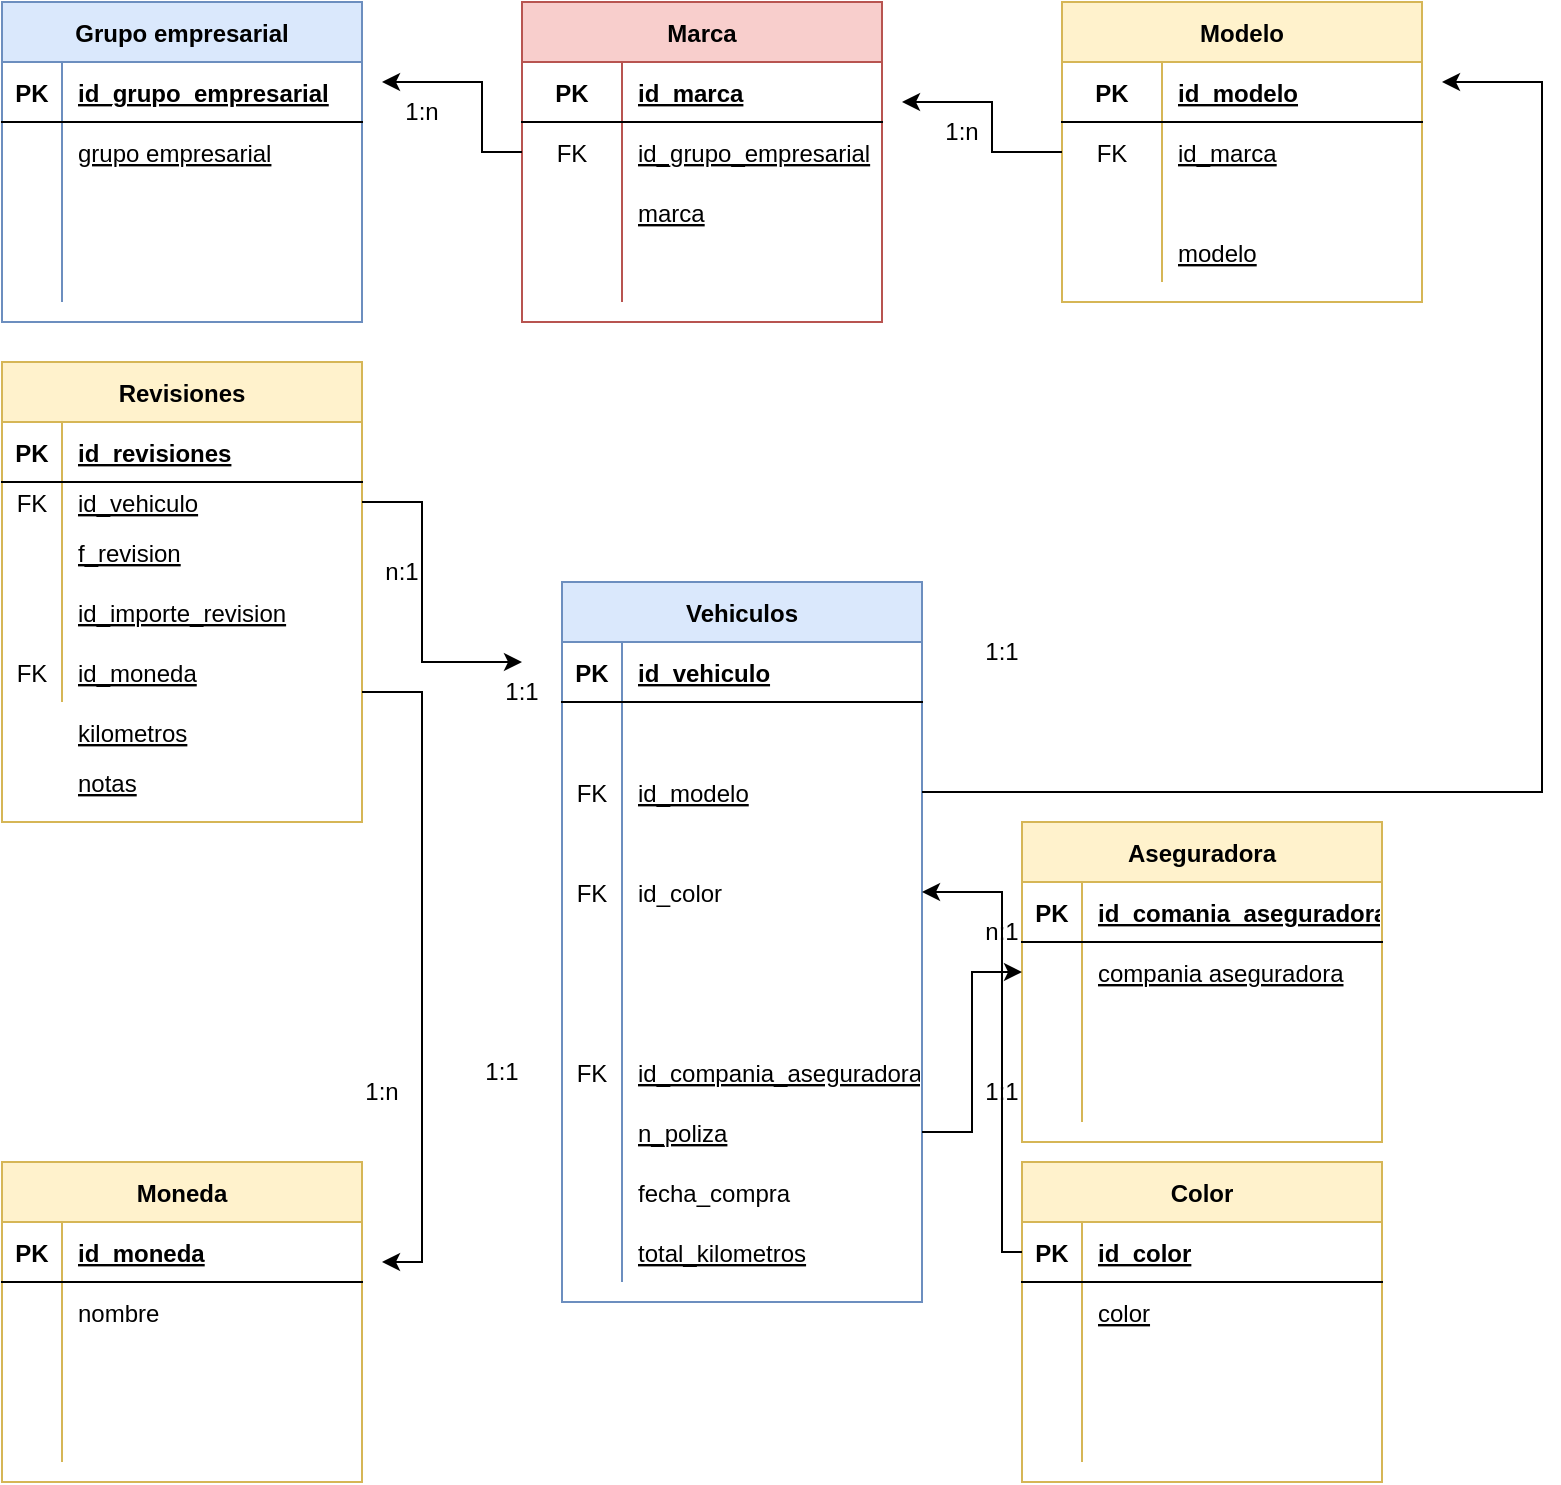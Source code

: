<mxfile version="20.3.0" type="device"><diagram id="R2lEEEUBdFMjLlhIrx00" name="Page-1"><mxGraphModel dx="1038" dy="641" grid="1" gridSize="10" guides="1" tooltips="1" connect="1" arrows="1" fold="1" page="1" pageScale="1" pageWidth="850" pageHeight="1100" math="0" shadow="0" extFonts="Permanent Marker^https://fonts.googleapis.com/css?family=Permanent+Marker"><root><mxCell id="0"/><mxCell id="1" parent="0"/><mxCell id="Fp24YsjVbEbdBjjGqrhD-1" value="Vehiculos" style="shape=table;startSize=30;container=1;collapsible=1;childLayout=tableLayout;fixedRows=1;rowLines=0;fontStyle=1;align=center;resizeLast=1;fillColor=#dae8fc;strokeColor=#6c8ebf;" parent="1" vertex="1"><mxGeometry x="330" y="360" width="180" height="360" as="geometry"/></mxCell><mxCell id="Fp24YsjVbEbdBjjGqrhD-2" value="" style="shape=tableRow;horizontal=0;startSize=0;swimlaneHead=0;swimlaneBody=0;fillColor=none;collapsible=0;dropTarget=0;points=[[0,0.5],[1,0.5]];portConstraint=eastwest;top=0;left=0;right=0;bottom=1;" parent="Fp24YsjVbEbdBjjGqrhD-1" vertex="1"><mxGeometry y="30" width="180" height="30" as="geometry"/></mxCell><mxCell id="Fp24YsjVbEbdBjjGqrhD-3" value="PK" style="shape=partialRectangle;connectable=0;fillColor=none;top=0;left=0;bottom=0;right=0;fontStyle=1;overflow=hidden;" parent="Fp24YsjVbEbdBjjGqrhD-2" vertex="1"><mxGeometry width="30" height="30" as="geometry"><mxRectangle width="30" height="30" as="alternateBounds"/></mxGeometry></mxCell><mxCell id="Fp24YsjVbEbdBjjGqrhD-4" value="id_vehiculo" style="shape=partialRectangle;connectable=0;fillColor=none;top=0;left=0;bottom=0;right=0;align=left;spacingLeft=6;fontStyle=5;overflow=hidden;" parent="Fp24YsjVbEbdBjjGqrhD-2" vertex="1"><mxGeometry x="30" width="150" height="30" as="geometry"><mxRectangle width="150" height="30" as="alternateBounds"/></mxGeometry></mxCell><mxCell id="Fp24YsjVbEbdBjjGqrhD-5" value="" style="shape=tableRow;horizontal=0;startSize=0;swimlaneHead=0;swimlaneBody=0;fillColor=none;collapsible=0;dropTarget=0;points=[[0,0.5],[1,0.5]];portConstraint=eastwest;top=0;left=0;right=0;bottom=0;" parent="Fp24YsjVbEbdBjjGqrhD-1" vertex="1"><mxGeometry y="60" width="180" height="30" as="geometry"/></mxCell><mxCell id="Fp24YsjVbEbdBjjGqrhD-6" value="" style="shape=partialRectangle;connectable=0;fillColor=none;top=0;left=0;bottom=0;right=0;editable=1;overflow=hidden;" parent="Fp24YsjVbEbdBjjGqrhD-5" vertex="1"><mxGeometry width="30" height="30" as="geometry"><mxRectangle width="30" height="30" as="alternateBounds"/></mxGeometry></mxCell><mxCell id="Fp24YsjVbEbdBjjGqrhD-7" value="" style="shape=partialRectangle;connectable=0;fillColor=none;top=0;left=0;bottom=0;right=0;align=left;spacingLeft=6;overflow=hidden;fontStyle=4" parent="Fp24YsjVbEbdBjjGqrhD-5" vertex="1"><mxGeometry x="30" width="150" height="30" as="geometry"><mxRectangle width="150" height="30" as="alternateBounds"/></mxGeometry></mxCell><mxCell id="Fp24YsjVbEbdBjjGqrhD-8" value="" style="shape=tableRow;horizontal=0;startSize=0;swimlaneHead=0;swimlaneBody=0;fillColor=none;collapsible=0;dropTarget=0;points=[[0,0.5],[1,0.5]];portConstraint=eastwest;top=0;left=0;right=0;bottom=0;" parent="Fp24YsjVbEbdBjjGqrhD-1" vertex="1"><mxGeometry y="90" width="180" height="30" as="geometry"/></mxCell><mxCell id="Fp24YsjVbEbdBjjGqrhD-9" value="FK" style="shape=partialRectangle;connectable=0;fillColor=none;top=0;left=0;bottom=0;right=0;editable=1;overflow=hidden;" parent="Fp24YsjVbEbdBjjGqrhD-8" vertex="1"><mxGeometry width="30" height="30" as="geometry"><mxRectangle width="30" height="30" as="alternateBounds"/></mxGeometry></mxCell><mxCell id="Fp24YsjVbEbdBjjGqrhD-10" value="id_modelo" style="shape=partialRectangle;connectable=0;fillColor=none;top=0;left=0;bottom=0;right=0;align=left;spacingLeft=6;overflow=hidden;fontStyle=4" parent="Fp24YsjVbEbdBjjGqrhD-8" vertex="1"><mxGeometry x="30" width="150" height="30" as="geometry"><mxRectangle width="150" height="30" as="alternateBounds"/></mxGeometry></mxCell><mxCell id="Fp24YsjVbEbdBjjGqrhD-11" value="" style="shape=tableRow;horizontal=0;startSize=0;swimlaneHead=0;swimlaneBody=0;fillColor=none;collapsible=0;dropTarget=0;points=[[0,0.5],[1,0.5]];portConstraint=eastwest;top=0;left=0;right=0;bottom=0;" parent="Fp24YsjVbEbdBjjGqrhD-1" vertex="1"><mxGeometry y="120" width="180" height="20" as="geometry"/></mxCell><mxCell id="Fp24YsjVbEbdBjjGqrhD-12" value="" style="shape=partialRectangle;connectable=0;fillColor=none;top=0;left=0;bottom=0;right=0;editable=1;overflow=hidden;" parent="Fp24YsjVbEbdBjjGqrhD-11" vertex="1"><mxGeometry width="30" height="20" as="geometry"><mxRectangle width="30" height="20" as="alternateBounds"/></mxGeometry></mxCell><mxCell id="Fp24YsjVbEbdBjjGqrhD-13" value="" style="shape=partialRectangle;connectable=0;fillColor=none;top=0;left=0;bottom=0;right=0;align=left;spacingLeft=6;overflow=hidden;fontStyle=4" parent="Fp24YsjVbEbdBjjGqrhD-11" vertex="1"><mxGeometry x="30" width="150" height="20" as="geometry"><mxRectangle width="150" height="20" as="alternateBounds"/></mxGeometry></mxCell><mxCell id="Fp24YsjVbEbdBjjGqrhD-65" value="" style="shape=tableRow;horizontal=0;startSize=0;swimlaneHead=0;swimlaneBody=0;fillColor=none;collapsible=0;dropTarget=0;points=[[0,0.5],[1,0.5]];portConstraint=eastwest;top=0;left=0;right=0;bottom=0;" parent="Fp24YsjVbEbdBjjGqrhD-1" vertex="1"><mxGeometry y="140" width="180" height="30" as="geometry"/></mxCell><mxCell id="Fp24YsjVbEbdBjjGqrhD-66" value="FK" style="shape=partialRectangle;connectable=0;fillColor=none;top=0;left=0;bottom=0;right=0;editable=1;overflow=hidden;" parent="Fp24YsjVbEbdBjjGqrhD-65" vertex="1"><mxGeometry width="30" height="30" as="geometry"><mxRectangle width="30" height="30" as="alternateBounds"/></mxGeometry></mxCell><mxCell id="Fp24YsjVbEbdBjjGqrhD-67" value="id_color" style="shape=partialRectangle;connectable=0;fillColor=none;top=0;left=0;bottom=0;right=0;align=left;spacingLeft=6;overflow=hidden;fontStyle=0" parent="Fp24YsjVbEbdBjjGqrhD-65" vertex="1"><mxGeometry x="30" width="150" height="30" as="geometry"><mxRectangle width="150" height="30" as="alternateBounds"/></mxGeometry></mxCell><mxCell id="Fp24YsjVbEbdBjjGqrhD-68" value="" style="shape=tableRow;horizontal=0;startSize=0;swimlaneHead=0;swimlaneBody=0;fillColor=none;collapsible=0;dropTarget=0;points=[[0,0.5],[1,0.5]];portConstraint=eastwest;top=0;left=0;right=0;bottom=0;" parent="Fp24YsjVbEbdBjjGqrhD-1" vertex="1"><mxGeometry y="170" width="180" height="30" as="geometry"/></mxCell><mxCell id="Fp24YsjVbEbdBjjGqrhD-69" value="" style="shape=partialRectangle;connectable=0;fillColor=none;top=0;left=0;bottom=0;right=0;editable=1;overflow=hidden;" parent="Fp24YsjVbEbdBjjGqrhD-68" vertex="1"><mxGeometry width="30" height="30" as="geometry"><mxRectangle width="30" height="30" as="alternateBounds"/></mxGeometry></mxCell><mxCell id="Fp24YsjVbEbdBjjGqrhD-70" value="" style="shape=partialRectangle;connectable=0;fillColor=none;top=0;left=0;bottom=0;right=0;align=left;spacingLeft=6;overflow=hidden;fontStyle=4" parent="Fp24YsjVbEbdBjjGqrhD-68" vertex="1"><mxGeometry x="30" width="150" height="30" as="geometry"><mxRectangle width="150" height="30" as="alternateBounds"/></mxGeometry></mxCell><mxCell id="Fp24YsjVbEbdBjjGqrhD-71" value="" style="shape=tableRow;horizontal=0;startSize=0;swimlaneHead=0;swimlaneBody=0;fillColor=none;collapsible=0;dropTarget=0;points=[[0,0.5],[1,0.5]];portConstraint=eastwest;top=0;left=0;right=0;bottom=0;" parent="Fp24YsjVbEbdBjjGqrhD-1" vertex="1"><mxGeometry y="200" width="180" height="30" as="geometry"/></mxCell><mxCell id="Fp24YsjVbEbdBjjGqrhD-72" value="" style="shape=partialRectangle;connectable=0;fillColor=none;top=0;left=0;bottom=0;right=0;editable=1;overflow=hidden;" parent="Fp24YsjVbEbdBjjGqrhD-71" vertex="1"><mxGeometry width="30" height="30" as="geometry"><mxRectangle width="30" height="30" as="alternateBounds"/></mxGeometry></mxCell><mxCell id="Fp24YsjVbEbdBjjGqrhD-73" value="" style="shape=partialRectangle;connectable=0;fillColor=none;top=0;left=0;bottom=0;right=0;align=left;spacingLeft=6;overflow=hidden;fontStyle=4" parent="Fp24YsjVbEbdBjjGqrhD-71" vertex="1"><mxGeometry x="30" width="150" height="30" as="geometry"><mxRectangle width="150" height="30" as="alternateBounds"/></mxGeometry></mxCell><mxCell id="Fp24YsjVbEbdBjjGqrhD-74" value="" style="shape=tableRow;horizontal=0;startSize=0;swimlaneHead=0;swimlaneBody=0;fillColor=none;collapsible=0;dropTarget=0;points=[[0,0.5],[1,0.5]];portConstraint=eastwest;top=0;left=0;right=0;bottom=0;" parent="Fp24YsjVbEbdBjjGqrhD-1" vertex="1"><mxGeometry y="230" width="180" height="30" as="geometry"/></mxCell><mxCell id="Fp24YsjVbEbdBjjGqrhD-75" value="FK" style="shape=partialRectangle;connectable=0;fillColor=none;top=0;left=0;bottom=0;right=0;editable=1;overflow=hidden;" parent="Fp24YsjVbEbdBjjGqrhD-74" vertex="1"><mxGeometry width="30" height="30" as="geometry"><mxRectangle width="30" height="30" as="alternateBounds"/></mxGeometry></mxCell><mxCell id="Fp24YsjVbEbdBjjGqrhD-76" value="id_compania_aseguradora" style="shape=partialRectangle;connectable=0;fillColor=none;top=0;left=0;bottom=0;right=0;align=left;spacingLeft=6;overflow=hidden;fontStyle=4" parent="Fp24YsjVbEbdBjjGqrhD-74" vertex="1"><mxGeometry x="30" width="150" height="30" as="geometry"><mxRectangle width="150" height="30" as="alternateBounds"/></mxGeometry></mxCell><mxCell id="Fp24YsjVbEbdBjjGqrhD-90" value="" style="shape=tableRow;horizontal=0;startSize=0;swimlaneHead=0;swimlaneBody=0;fillColor=none;collapsible=0;dropTarget=0;points=[[0,0.5],[1,0.5]];portConstraint=eastwest;top=0;left=0;right=0;bottom=0;" parent="Fp24YsjVbEbdBjjGqrhD-1" vertex="1"><mxGeometry y="260" width="180" height="30" as="geometry"/></mxCell><mxCell id="Fp24YsjVbEbdBjjGqrhD-91" value="" style="shape=partialRectangle;connectable=0;fillColor=none;top=0;left=0;bottom=0;right=0;editable=1;overflow=hidden;" parent="Fp24YsjVbEbdBjjGqrhD-90" vertex="1"><mxGeometry width="30" height="30" as="geometry"><mxRectangle width="30" height="30" as="alternateBounds"/></mxGeometry></mxCell><mxCell id="Fp24YsjVbEbdBjjGqrhD-92" value="n_poliza" style="shape=partialRectangle;connectable=0;fillColor=none;top=0;left=0;bottom=0;right=0;align=left;spacingLeft=6;overflow=hidden;fontStyle=4" parent="Fp24YsjVbEbdBjjGqrhD-90" vertex="1"><mxGeometry x="30" width="150" height="30" as="geometry"><mxRectangle width="150" height="30" as="alternateBounds"/></mxGeometry></mxCell><mxCell id="Fp24YsjVbEbdBjjGqrhD-93" value="" style="shape=tableRow;horizontal=0;startSize=0;swimlaneHead=0;swimlaneBody=0;fillColor=none;collapsible=0;dropTarget=0;points=[[0,0.5],[1,0.5]];portConstraint=eastwest;top=0;left=0;right=0;bottom=0;" parent="Fp24YsjVbEbdBjjGqrhD-1" vertex="1"><mxGeometry y="290" width="180" height="30" as="geometry"/></mxCell><mxCell id="Fp24YsjVbEbdBjjGqrhD-94" value="" style="shape=partialRectangle;connectable=0;fillColor=none;top=0;left=0;bottom=0;right=0;editable=1;overflow=hidden;" parent="Fp24YsjVbEbdBjjGqrhD-93" vertex="1"><mxGeometry width="30" height="30" as="geometry"><mxRectangle width="30" height="30" as="alternateBounds"/></mxGeometry></mxCell><mxCell id="Fp24YsjVbEbdBjjGqrhD-95" value="fecha_compra" style="shape=partialRectangle;connectable=0;fillColor=none;top=0;left=0;bottom=0;right=0;align=left;spacingLeft=6;overflow=hidden;" parent="Fp24YsjVbEbdBjjGqrhD-93" vertex="1"><mxGeometry x="30" width="150" height="30" as="geometry"><mxRectangle width="150" height="30" as="alternateBounds"/></mxGeometry></mxCell><mxCell id="Fp24YsjVbEbdBjjGqrhD-130" value="" style="shape=tableRow;horizontal=0;startSize=0;swimlaneHead=0;swimlaneBody=0;fillColor=none;collapsible=0;dropTarget=0;points=[[0,0.5],[1,0.5]];portConstraint=eastwest;top=0;left=0;right=0;bottom=0;" parent="Fp24YsjVbEbdBjjGqrhD-1" vertex="1"><mxGeometry y="320" width="180" height="30" as="geometry"/></mxCell><mxCell id="Fp24YsjVbEbdBjjGqrhD-131" value="" style="shape=partialRectangle;connectable=0;fillColor=none;top=0;left=0;bottom=0;right=0;editable=1;overflow=hidden;" parent="Fp24YsjVbEbdBjjGqrhD-130" vertex="1"><mxGeometry width="30" height="30" as="geometry"><mxRectangle width="30" height="30" as="alternateBounds"/></mxGeometry></mxCell><mxCell id="Fp24YsjVbEbdBjjGqrhD-132" value="total_kilometros" style="shape=partialRectangle;connectable=0;fillColor=none;top=0;left=0;bottom=0;right=0;align=left;spacingLeft=6;overflow=hidden;fontStyle=4" parent="Fp24YsjVbEbdBjjGqrhD-130" vertex="1"><mxGeometry x="30" width="150" height="30" as="geometry"><mxRectangle width="150" height="30" as="alternateBounds"/></mxGeometry></mxCell><mxCell id="Fp24YsjVbEbdBjjGqrhD-26" value="Marca" style="shape=table;startSize=30;container=1;collapsible=1;childLayout=tableLayout;fixedRows=1;rowLines=0;fontStyle=1;align=center;resizeLast=1;fillColor=#f8cecc;strokeColor=#b85450;" parent="1" vertex="1"><mxGeometry x="310" y="70" width="180" height="160" as="geometry"/></mxCell><mxCell id="Fp24YsjVbEbdBjjGqrhD-27" value="" style="shape=tableRow;horizontal=0;startSize=0;swimlaneHead=0;swimlaneBody=0;fillColor=none;collapsible=0;dropTarget=0;points=[[0,0.5],[1,0.5]];portConstraint=eastwest;top=0;left=0;right=0;bottom=1;" parent="Fp24YsjVbEbdBjjGqrhD-26" vertex="1"><mxGeometry y="30" width="180" height="30" as="geometry"/></mxCell><mxCell id="Fp24YsjVbEbdBjjGqrhD-28" value="PK" style="shape=partialRectangle;connectable=0;fillColor=none;top=0;left=0;bottom=0;right=0;fontStyle=1;overflow=hidden;" parent="Fp24YsjVbEbdBjjGqrhD-27" vertex="1"><mxGeometry width="50" height="30" as="geometry"><mxRectangle width="50" height="30" as="alternateBounds"/></mxGeometry></mxCell><mxCell id="Fp24YsjVbEbdBjjGqrhD-29" value="id_marca" style="shape=partialRectangle;connectable=0;fillColor=none;top=0;left=0;bottom=0;right=0;align=left;spacingLeft=6;fontStyle=5;overflow=hidden;" parent="Fp24YsjVbEbdBjjGqrhD-27" vertex="1"><mxGeometry x="50" width="130" height="30" as="geometry"><mxRectangle width="130" height="30" as="alternateBounds"/></mxGeometry></mxCell><mxCell id="Fp24YsjVbEbdBjjGqrhD-30" value="" style="shape=tableRow;horizontal=0;startSize=0;swimlaneHead=0;swimlaneBody=0;fillColor=none;collapsible=0;dropTarget=0;points=[[0,0.5],[1,0.5]];portConstraint=eastwest;top=0;left=0;right=0;bottom=0;" parent="Fp24YsjVbEbdBjjGqrhD-26" vertex="1"><mxGeometry y="60" width="180" height="30" as="geometry"/></mxCell><mxCell id="Fp24YsjVbEbdBjjGqrhD-31" value="FK" style="shape=partialRectangle;connectable=0;fillColor=none;top=0;left=0;bottom=0;right=0;editable=1;overflow=hidden;" parent="Fp24YsjVbEbdBjjGqrhD-30" vertex="1"><mxGeometry width="50" height="30" as="geometry"><mxRectangle width="50" height="30" as="alternateBounds"/></mxGeometry></mxCell><mxCell id="Fp24YsjVbEbdBjjGqrhD-32" value="id_grupo_empresarial" style="shape=partialRectangle;connectable=0;fillColor=none;top=0;left=0;bottom=0;right=0;align=left;spacingLeft=6;overflow=hidden;fontStyle=4" parent="Fp24YsjVbEbdBjjGqrhD-30" vertex="1"><mxGeometry x="50" width="130" height="30" as="geometry"><mxRectangle width="130" height="30" as="alternateBounds"/></mxGeometry></mxCell><mxCell id="Fp24YsjVbEbdBjjGqrhD-33" value="" style="shape=tableRow;horizontal=0;startSize=0;swimlaneHead=0;swimlaneBody=0;fillColor=none;collapsible=0;dropTarget=0;points=[[0,0.5],[1,0.5]];portConstraint=eastwest;top=0;left=0;right=0;bottom=0;" parent="Fp24YsjVbEbdBjjGqrhD-26" vertex="1"><mxGeometry y="90" width="180" height="30" as="geometry"/></mxCell><mxCell id="Fp24YsjVbEbdBjjGqrhD-34" value="" style="shape=partialRectangle;connectable=0;fillColor=none;top=0;left=0;bottom=0;right=0;editable=1;overflow=hidden;" parent="Fp24YsjVbEbdBjjGqrhD-33" vertex="1"><mxGeometry width="50" height="30" as="geometry"><mxRectangle width="50" height="30" as="alternateBounds"/></mxGeometry></mxCell><mxCell id="Fp24YsjVbEbdBjjGqrhD-35" value="marca" style="shape=partialRectangle;connectable=0;fillColor=none;top=0;left=0;bottom=0;right=0;align=left;spacingLeft=6;overflow=hidden;fontStyle=4" parent="Fp24YsjVbEbdBjjGqrhD-33" vertex="1"><mxGeometry x="50" width="130" height="30" as="geometry"><mxRectangle width="130" height="30" as="alternateBounds"/></mxGeometry></mxCell><mxCell id="Fp24YsjVbEbdBjjGqrhD-36" value="" style="shape=tableRow;horizontal=0;startSize=0;swimlaneHead=0;swimlaneBody=0;fillColor=none;collapsible=0;dropTarget=0;points=[[0,0.5],[1,0.5]];portConstraint=eastwest;top=0;left=0;right=0;bottom=0;" parent="Fp24YsjVbEbdBjjGqrhD-26" vertex="1"><mxGeometry y="120" width="180" height="30" as="geometry"/></mxCell><mxCell id="Fp24YsjVbEbdBjjGqrhD-37" value="" style="shape=partialRectangle;connectable=0;fillColor=none;top=0;left=0;bottom=0;right=0;editable=1;overflow=hidden;" parent="Fp24YsjVbEbdBjjGqrhD-36" vertex="1"><mxGeometry width="50" height="30" as="geometry"><mxRectangle width="50" height="30" as="alternateBounds"/></mxGeometry></mxCell><mxCell id="Fp24YsjVbEbdBjjGqrhD-38" value="" style="shape=partialRectangle;connectable=0;fillColor=none;top=0;left=0;bottom=0;right=0;align=left;spacingLeft=6;overflow=hidden;" parent="Fp24YsjVbEbdBjjGqrhD-36" vertex="1"><mxGeometry x="50" width="130" height="30" as="geometry"><mxRectangle width="130" height="30" as="alternateBounds"/></mxGeometry></mxCell><mxCell id="Fp24YsjVbEbdBjjGqrhD-39" value="Modelo" style="shape=table;startSize=30;container=1;collapsible=1;childLayout=tableLayout;fixedRows=1;rowLines=0;fontStyle=1;align=center;resizeLast=1;fillColor=#fff2cc;strokeColor=#d6b656;" parent="1" vertex="1"><mxGeometry x="580" y="70" width="180" height="150" as="geometry"/></mxCell><mxCell id="Fp24YsjVbEbdBjjGqrhD-40" value="" style="shape=tableRow;horizontal=0;startSize=0;swimlaneHead=0;swimlaneBody=0;fillColor=none;collapsible=0;dropTarget=0;points=[[0,0.5],[1,0.5]];portConstraint=eastwest;top=0;left=0;right=0;bottom=1;" parent="Fp24YsjVbEbdBjjGqrhD-39" vertex="1"><mxGeometry y="30" width="180" height="30" as="geometry"/></mxCell><mxCell id="Fp24YsjVbEbdBjjGqrhD-41" value="PK" style="shape=partialRectangle;connectable=0;fillColor=none;top=0;left=0;bottom=0;right=0;fontStyle=1;overflow=hidden;" parent="Fp24YsjVbEbdBjjGqrhD-40" vertex="1"><mxGeometry width="50" height="30" as="geometry"><mxRectangle width="50" height="30" as="alternateBounds"/></mxGeometry></mxCell><mxCell id="Fp24YsjVbEbdBjjGqrhD-42" value="id_modelo" style="shape=partialRectangle;connectable=0;fillColor=none;top=0;left=0;bottom=0;right=0;align=left;spacingLeft=6;fontStyle=5;overflow=hidden;" parent="Fp24YsjVbEbdBjjGqrhD-40" vertex="1"><mxGeometry x="50" width="130" height="30" as="geometry"><mxRectangle width="130" height="30" as="alternateBounds"/></mxGeometry></mxCell><mxCell id="Fp24YsjVbEbdBjjGqrhD-43" value="" style="shape=tableRow;horizontal=0;startSize=0;swimlaneHead=0;swimlaneBody=0;fillColor=none;collapsible=0;dropTarget=0;points=[[0,0.5],[1,0.5]];portConstraint=eastwest;top=0;left=0;right=0;bottom=0;" parent="Fp24YsjVbEbdBjjGqrhD-39" vertex="1"><mxGeometry y="60" width="180" height="30" as="geometry"/></mxCell><mxCell id="Fp24YsjVbEbdBjjGqrhD-44" value="FK" style="shape=partialRectangle;connectable=0;fillColor=none;top=0;left=0;bottom=0;right=0;editable=1;overflow=hidden;" parent="Fp24YsjVbEbdBjjGqrhD-43" vertex="1"><mxGeometry width="50" height="30" as="geometry"><mxRectangle width="50" height="30" as="alternateBounds"/></mxGeometry></mxCell><mxCell id="Fp24YsjVbEbdBjjGqrhD-45" value="id_marca" style="shape=partialRectangle;connectable=0;fillColor=none;top=0;left=0;bottom=0;right=0;align=left;spacingLeft=6;overflow=hidden;fontStyle=4" parent="Fp24YsjVbEbdBjjGqrhD-43" vertex="1"><mxGeometry x="50" width="130" height="30" as="geometry"><mxRectangle width="130" height="30" as="alternateBounds"/></mxGeometry></mxCell><mxCell id="Fp24YsjVbEbdBjjGqrhD-46" value="" style="shape=tableRow;horizontal=0;startSize=0;swimlaneHead=0;swimlaneBody=0;fillColor=none;collapsible=0;dropTarget=0;points=[[0,0.5],[1,0.5]];portConstraint=eastwest;top=0;left=0;right=0;bottom=0;" parent="Fp24YsjVbEbdBjjGqrhD-39" vertex="1"><mxGeometry y="90" width="180" height="20" as="geometry"/></mxCell><mxCell id="Fp24YsjVbEbdBjjGqrhD-47" value="" style="shape=partialRectangle;connectable=0;fillColor=none;top=0;left=0;bottom=0;right=0;editable=1;overflow=hidden;" parent="Fp24YsjVbEbdBjjGqrhD-46" vertex="1"><mxGeometry width="50" height="20" as="geometry"><mxRectangle width="50" height="20" as="alternateBounds"/></mxGeometry></mxCell><mxCell id="Fp24YsjVbEbdBjjGqrhD-48" value="" style="shape=partialRectangle;connectable=0;fillColor=none;top=0;left=0;bottom=0;right=0;align=left;spacingLeft=6;overflow=hidden;fontStyle=4" parent="Fp24YsjVbEbdBjjGqrhD-46" vertex="1"><mxGeometry x="50" width="130" height="20" as="geometry"><mxRectangle width="130" height="20" as="alternateBounds"/></mxGeometry></mxCell><mxCell id="Fp24YsjVbEbdBjjGqrhD-49" value="" style="shape=tableRow;horizontal=0;startSize=0;swimlaneHead=0;swimlaneBody=0;fillColor=none;collapsible=0;dropTarget=0;points=[[0,0.5],[1,0.5]];portConstraint=eastwest;top=0;left=0;right=0;bottom=0;" parent="Fp24YsjVbEbdBjjGqrhD-39" vertex="1"><mxGeometry y="110" width="180" height="30" as="geometry"/></mxCell><mxCell id="Fp24YsjVbEbdBjjGqrhD-50" value="" style="shape=partialRectangle;connectable=0;fillColor=none;top=0;left=0;bottom=0;right=0;editable=1;overflow=hidden;" parent="Fp24YsjVbEbdBjjGqrhD-49" vertex="1"><mxGeometry width="50" height="30" as="geometry"><mxRectangle width="50" height="30" as="alternateBounds"/></mxGeometry></mxCell><mxCell id="Fp24YsjVbEbdBjjGqrhD-51" value="modelo" style="shape=partialRectangle;connectable=0;fillColor=none;top=0;left=0;bottom=0;right=0;align=left;spacingLeft=6;overflow=hidden;fontStyle=4" parent="Fp24YsjVbEbdBjjGqrhD-49" vertex="1"><mxGeometry x="50" width="130" height="30" as="geometry"><mxRectangle width="130" height="30" as="alternateBounds"/></mxGeometry></mxCell><mxCell id="Fp24YsjVbEbdBjjGqrhD-52" value="Grupo empresarial" style="shape=table;startSize=30;container=1;collapsible=1;childLayout=tableLayout;fixedRows=1;rowLines=0;fontStyle=1;align=center;resizeLast=1;fillColor=#dae8fc;strokeColor=#6c8ebf;" parent="1" vertex="1"><mxGeometry x="50" y="70" width="180" height="160" as="geometry"/></mxCell><mxCell id="Fp24YsjVbEbdBjjGqrhD-53" value="" style="shape=tableRow;horizontal=0;startSize=0;swimlaneHead=0;swimlaneBody=0;fillColor=none;collapsible=0;dropTarget=0;points=[[0,0.5],[1,0.5]];portConstraint=eastwest;top=0;left=0;right=0;bottom=1;" parent="Fp24YsjVbEbdBjjGqrhD-52" vertex="1"><mxGeometry y="30" width="180" height="30" as="geometry"/></mxCell><mxCell id="Fp24YsjVbEbdBjjGqrhD-54" value="PK" style="shape=partialRectangle;connectable=0;fillColor=none;top=0;left=0;bottom=0;right=0;fontStyle=1;overflow=hidden;" parent="Fp24YsjVbEbdBjjGqrhD-53" vertex="1"><mxGeometry width="30" height="30" as="geometry"><mxRectangle width="30" height="30" as="alternateBounds"/></mxGeometry></mxCell><mxCell id="Fp24YsjVbEbdBjjGqrhD-55" value="id_grupo_empresarial" style="shape=partialRectangle;connectable=0;fillColor=none;top=0;left=0;bottom=0;right=0;align=left;spacingLeft=6;fontStyle=5;overflow=hidden;" parent="Fp24YsjVbEbdBjjGqrhD-53" vertex="1"><mxGeometry x="30" width="150" height="30" as="geometry"><mxRectangle width="150" height="30" as="alternateBounds"/></mxGeometry></mxCell><mxCell id="Fp24YsjVbEbdBjjGqrhD-56" value="" style="shape=tableRow;horizontal=0;startSize=0;swimlaneHead=0;swimlaneBody=0;fillColor=none;collapsible=0;dropTarget=0;points=[[0,0.5],[1,0.5]];portConstraint=eastwest;top=0;left=0;right=0;bottom=0;" parent="Fp24YsjVbEbdBjjGqrhD-52" vertex="1"><mxGeometry y="60" width="180" height="30" as="geometry"/></mxCell><mxCell id="Fp24YsjVbEbdBjjGqrhD-57" value="" style="shape=partialRectangle;connectable=0;fillColor=none;top=0;left=0;bottom=0;right=0;editable=1;overflow=hidden;" parent="Fp24YsjVbEbdBjjGqrhD-56" vertex="1"><mxGeometry width="30" height="30" as="geometry"><mxRectangle width="30" height="30" as="alternateBounds"/></mxGeometry></mxCell><mxCell id="Fp24YsjVbEbdBjjGqrhD-58" value="grupo empresarial" style="shape=partialRectangle;connectable=0;fillColor=none;top=0;left=0;bottom=0;right=0;align=left;spacingLeft=6;overflow=hidden;fontStyle=4" parent="Fp24YsjVbEbdBjjGqrhD-56" vertex="1"><mxGeometry x="30" width="150" height="30" as="geometry"><mxRectangle width="150" height="30" as="alternateBounds"/></mxGeometry></mxCell><mxCell id="Fp24YsjVbEbdBjjGqrhD-59" value="" style="shape=tableRow;horizontal=0;startSize=0;swimlaneHead=0;swimlaneBody=0;fillColor=none;collapsible=0;dropTarget=0;points=[[0,0.5],[1,0.5]];portConstraint=eastwest;top=0;left=0;right=0;bottom=0;" parent="Fp24YsjVbEbdBjjGqrhD-52" vertex="1"><mxGeometry y="90" width="180" height="30" as="geometry"/></mxCell><mxCell id="Fp24YsjVbEbdBjjGqrhD-60" value="" style="shape=partialRectangle;connectable=0;fillColor=none;top=0;left=0;bottom=0;right=0;editable=1;overflow=hidden;" parent="Fp24YsjVbEbdBjjGqrhD-59" vertex="1"><mxGeometry width="30" height="30" as="geometry"><mxRectangle width="30" height="30" as="alternateBounds"/></mxGeometry></mxCell><mxCell id="Fp24YsjVbEbdBjjGqrhD-61" value="" style="shape=partialRectangle;connectable=0;fillColor=none;top=0;left=0;bottom=0;right=0;align=left;spacingLeft=6;overflow=hidden;" parent="Fp24YsjVbEbdBjjGqrhD-59" vertex="1"><mxGeometry x="30" width="150" height="30" as="geometry"><mxRectangle width="150" height="30" as="alternateBounds"/></mxGeometry></mxCell><mxCell id="Fp24YsjVbEbdBjjGqrhD-62" value="" style="shape=tableRow;horizontal=0;startSize=0;swimlaneHead=0;swimlaneBody=0;fillColor=none;collapsible=0;dropTarget=0;points=[[0,0.5],[1,0.5]];portConstraint=eastwest;top=0;left=0;right=0;bottom=0;" parent="Fp24YsjVbEbdBjjGqrhD-52" vertex="1"><mxGeometry y="120" width="180" height="30" as="geometry"/></mxCell><mxCell id="Fp24YsjVbEbdBjjGqrhD-63" value="" style="shape=partialRectangle;connectable=0;fillColor=none;top=0;left=0;bottom=0;right=0;editable=1;overflow=hidden;" parent="Fp24YsjVbEbdBjjGqrhD-62" vertex="1"><mxGeometry width="30" height="30" as="geometry"><mxRectangle width="30" height="30" as="alternateBounds"/></mxGeometry></mxCell><mxCell id="Fp24YsjVbEbdBjjGqrhD-64" value="" style="shape=partialRectangle;connectable=0;fillColor=none;top=0;left=0;bottom=0;right=0;align=left;spacingLeft=6;overflow=hidden;" parent="Fp24YsjVbEbdBjjGqrhD-62" vertex="1"><mxGeometry x="30" width="150" height="30" as="geometry"><mxRectangle width="150" height="30" as="alternateBounds"/></mxGeometry></mxCell><mxCell id="Fp24YsjVbEbdBjjGqrhD-77" value="Aseguradora" style="shape=table;startSize=30;container=1;collapsible=1;childLayout=tableLayout;fixedRows=1;rowLines=0;fontStyle=1;align=center;resizeLast=1;fillColor=#fff2cc;strokeColor=#d6b656;" parent="1" vertex="1"><mxGeometry x="560" y="480" width="180" height="160" as="geometry"/></mxCell><mxCell id="Fp24YsjVbEbdBjjGqrhD-78" value="" style="shape=tableRow;horizontal=0;startSize=0;swimlaneHead=0;swimlaneBody=0;fillColor=none;collapsible=0;dropTarget=0;points=[[0,0.5],[1,0.5]];portConstraint=eastwest;top=0;left=0;right=0;bottom=1;" parent="Fp24YsjVbEbdBjjGqrhD-77" vertex="1"><mxGeometry y="30" width="180" height="30" as="geometry"/></mxCell><mxCell id="Fp24YsjVbEbdBjjGqrhD-79" value="PK" style="shape=partialRectangle;connectable=0;fillColor=none;top=0;left=0;bottom=0;right=0;fontStyle=1;overflow=hidden;" parent="Fp24YsjVbEbdBjjGqrhD-78" vertex="1"><mxGeometry width="30" height="30" as="geometry"><mxRectangle width="30" height="30" as="alternateBounds"/></mxGeometry></mxCell><mxCell id="Fp24YsjVbEbdBjjGqrhD-80" value="id_comania_aseguradora" style="shape=partialRectangle;connectable=0;fillColor=none;top=0;left=0;bottom=0;right=0;align=left;spacingLeft=6;fontStyle=5;overflow=hidden;" parent="Fp24YsjVbEbdBjjGqrhD-78" vertex="1"><mxGeometry x="30" width="150" height="30" as="geometry"><mxRectangle width="150" height="30" as="alternateBounds"/></mxGeometry></mxCell><mxCell id="Fp24YsjVbEbdBjjGqrhD-81" value="" style="shape=tableRow;horizontal=0;startSize=0;swimlaneHead=0;swimlaneBody=0;fillColor=none;collapsible=0;dropTarget=0;points=[[0,0.5],[1,0.5]];portConstraint=eastwest;top=0;left=0;right=0;bottom=0;" parent="Fp24YsjVbEbdBjjGqrhD-77" vertex="1"><mxGeometry y="60" width="180" height="30" as="geometry"/></mxCell><mxCell id="Fp24YsjVbEbdBjjGqrhD-82" value="" style="shape=partialRectangle;connectable=0;fillColor=none;top=0;left=0;bottom=0;right=0;editable=1;overflow=hidden;" parent="Fp24YsjVbEbdBjjGqrhD-81" vertex="1"><mxGeometry width="30" height="30" as="geometry"><mxRectangle width="30" height="30" as="alternateBounds"/></mxGeometry></mxCell><mxCell id="Fp24YsjVbEbdBjjGqrhD-83" value="compania aseguradora" style="shape=partialRectangle;connectable=0;fillColor=none;top=0;left=0;bottom=0;right=0;align=left;spacingLeft=6;overflow=hidden;fontStyle=4" parent="Fp24YsjVbEbdBjjGqrhD-81" vertex="1"><mxGeometry x="30" width="150" height="30" as="geometry"><mxRectangle width="150" height="30" as="alternateBounds"/></mxGeometry></mxCell><mxCell id="Fp24YsjVbEbdBjjGqrhD-84" value="" style="shape=tableRow;horizontal=0;startSize=0;swimlaneHead=0;swimlaneBody=0;fillColor=none;collapsible=0;dropTarget=0;points=[[0,0.5],[1,0.5]];portConstraint=eastwest;top=0;left=0;right=0;bottom=0;" parent="Fp24YsjVbEbdBjjGqrhD-77" vertex="1"><mxGeometry y="90" width="180" height="30" as="geometry"/></mxCell><mxCell id="Fp24YsjVbEbdBjjGqrhD-85" value="" style="shape=partialRectangle;connectable=0;fillColor=none;top=0;left=0;bottom=0;right=0;editable=1;overflow=hidden;" parent="Fp24YsjVbEbdBjjGqrhD-84" vertex="1"><mxGeometry width="30" height="30" as="geometry"><mxRectangle width="30" height="30" as="alternateBounds"/></mxGeometry></mxCell><mxCell id="Fp24YsjVbEbdBjjGqrhD-86" value="" style="shape=partialRectangle;connectable=0;fillColor=none;top=0;left=0;bottom=0;right=0;align=left;spacingLeft=6;overflow=hidden;" parent="Fp24YsjVbEbdBjjGqrhD-84" vertex="1"><mxGeometry x="30" width="150" height="30" as="geometry"><mxRectangle width="150" height="30" as="alternateBounds"/></mxGeometry></mxCell><mxCell id="Fp24YsjVbEbdBjjGqrhD-87" value="" style="shape=tableRow;horizontal=0;startSize=0;swimlaneHead=0;swimlaneBody=0;fillColor=none;collapsible=0;dropTarget=0;points=[[0,0.5],[1,0.5]];portConstraint=eastwest;top=0;left=0;right=0;bottom=0;" parent="Fp24YsjVbEbdBjjGqrhD-77" vertex="1"><mxGeometry y="120" width="180" height="30" as="geometry"/></mxCell><mxCell id="Fp24YsjVbEbdBjjGqrhD-88" value="" style="shape=partialRectangle;connectable=0;fillColor=none;top=0;left=0;bottom=0;right=0;editable=1;overflow=hidden;" parent="Fp24YsjVbEbdBjjGqrhD-87" vertex="1"><mxGeometry width="30" height="30" as="geometry"><mxRectangle width="30" height="30" as="alternateBounds"/></mxGeometry></mxCell><mxCell id="Fp24YsjVbEbdBjjGqrhD-89" value="" style="shape=partialRectangle;connectable=0;fillColor=none;top=0;left=0;bottom=0;right=0;align=left;spacingLeft=6;overflow=hidden;" parent="Fp24YsjVbEbdBjjGqrhD-87" vertex="1"><mxGeometry x="30" width="150" height="30" as="geometry"><mxRectangle width="150" height="30" as="alternateBounds"/></mxGeometry></mxCell><mxCell id="Fp24YsjVbEbdBjjGqrhD-109" value="Moneda" style="shape=table;startSize=30;container=1;collapsible=1;childLayout=tableLayout;fixedRows=1;rowLines=0;fontStyle=1;align=center;resizeLast=1;fillColor=#fff2cc;strokeColor=#d6b656;" parent="1" vertex="1"><mxGeometry x="50" y="650" width="180" height="160" as="geometry"/></mxCell><mxCell id="Fp24YsjVbEbdBjjGqrhD-110" value="" style="shape=tableRow;horizontal=0;startSize=0;swimlaneHead=0;swimlaneBody=0;fillColor=none;collapsible=0;dropTarget=0;points=[[0,0.5],[1,0.5]];portConstraint=eastwest;top=0;left=0;right=0;bottom=1;" parent="Fp24YsjVbEbdBjjGqrhD-109" vertex="1"><mxGeometry y="30" width="180" height="30" as="geometry"/></mxCell><mxCell id="Fp24YsjVbEbdBjjGqrhD-111" value="PK" style="shape=partialRectangle;connectable=0;fillColor=none;top=0;left=0;bottom=0;right=0;fontStyle=1;overflow=hidden;" parent="Fp24YsjVbEbdBjjGqrhD-110" vertex="1"><mxGeometry width="30" height="30" as="geometry"><mxRectangle width="30" height="30" as="alternateBounds"/></mxGeometry></mxCell><mxCell id="Fp24YsjVbEbdBjjGqrhD-112" value="id_moneda" style="shape=partialRectangle;connectable=0;fillColor=none;top=0;left=0;bottom=0;right=0;align=left;spacingLeft=6;fontStyle=5;overflow=hidden;" parent="Fp24YsjVbEbdBjjGqrhD-110" vertex="1"><mxGeometry x="30" width="150" height="30" as="geometry"><mxRectangle width="150" height="30" as="alternateBounds"/></mxGeometry></mxCell><mxCell id="Fp24YsjVbEbdBjjGqrhD-113" value="" style="shape=tableRow;horizontal=0;startSize=0;swimlaneHead=0;swimlaneBody=0;fillColor=none;collapsible=0;dropTarget=0;points=[[0,0.5],[1,0.5]];portConstraint=eastwest;top=0;left=0;right=0;bottom=0;" parent="Fp24YsjVbEbdBjjGqrhD-109" vertex="1"><mxGeometry y="60" width="180" height="30" as="geometry"/></mxCell><mxCell id="Fp24YsjVbEbdBjjGqrhD-114" value="" style="shape=partialRectangle;connectable=0;fillColor=none;top=0;left=0;bottom=0;right=0;editable=1;overflow=hidden;" parent="Fp24YsjVbEbdBjjGqrhD-113" vertex="1"><mxGeometry width="30" height="30" as="geometry"><mxRectangle width="30" height="30" as="alternateBounds"/></mxGeometry></mxCell><mxCell id="Fp24YsjVbEbdBjjGqrhD-115" value="nombre" style="shape=partialRectangle;connectable=0;fillColor=none;top=0;left=0;bottom=0;right=0;align=left;spacingLeft=6;overflow=hidden;" parent="Fp24YsjVbEbdBjjGqrhD-113" vertex="1"><mxGeometry x="30" width="150" height="30" as="geometry"><mxRectangle width="150" height="30" as="alternateBounds"/></mxGeometry></mxCell><mxCell id="Fp24YsjVbEbdBjjGqrhD-116" value="" style="shape=tableRow;horizontal=0;startSize=0;swimlaneHead=0;swimlaneBody=0;fillColor=none;collapsible=0;dropTarget=0;points=[[0,0.5],[1,0.5]];portConstraint=eastwest;top=0;left=0;right=0;bottom=0;" parent="Fp24YsjVbEbdBjjGqrhD-109" vertex="1"><mxGeometry y="90" width="180" height="30" as="geometry"/></mxCell><mxCell id="Fp24YsjVbEbdBjjGqrhD-117" value="" style="shape=partialRectangle;connectable=0;fillColor=none;top=0;left=0;bottom=0;right=0;editable=1;overflow=hidden;" parent="Fp24YsjVbEbdBjjGqrhD-116" vertex="1"><mxGeometry width="30" height="30" as="geometry"><mxRectangle width="30" height="30" as="alternateBounds"/></mxGeometry></mxCell><mxCell id="Fp24YsjVbEbdBjjGqrhD-118" value="" style="shape=partialRectangle;connectable=0;fillColor=none;top=0;left=0;bottom=0;right=0;align=left;spacingLeft=6;overflow=hidden;" parent="Fp24YsjVbEbdBjjGqrhD-116" vertex="1"><mxGeometry x="30" width="150" height="30" as="geometry"><mxRectangle width="150" height="30" as="alternateBounds"/></mxGeometry></mxCell><mxCell id="Fp24YsjVbEbdBjjGqrhD-119" value="" style="shape=tableRow;horizontal=0;startSize=0;swimlaneHead=0;swimlaneBody=0;fillColor=none;collapsible=0;dropTarget=0;points=[[0,0.5],[1,0.5]];portConstraint=eastwest;top=0;left=0;right=0;bottom=0;" parent="Fp24YsjVbEbdBjjGqrhD-109" vertex="1"><mxGeometry y="120" width="180" height="30" as="geometry"/></mxCell><mxCell id="Fp24YsjVbEbdBjjGqrhD-120" value="" style="shape=partialRectangle;connectable=0;fillColor=none;top=0;left=0;bottom=0;right=0;editable=1;overflow=hidden;" parent="Fp24YsjVbEbdBjjGqrhD-119" vertex="1"><mxGeometry width="30" height="30" as="geometry"><mxRectangle width="30" height="30" as="alternateBounds"/></mxGeometry></mxCell><mxCell id="Fp24YsjVbEbdBjjGqrhD-121" value="" style="shape=partialRectangle;connectable=0;fillColor=none;top=0;left=0;bottom=0;right=0;align=left;spacingLeft=6;overflow=hidden;" parent="Fp24YsjVbEbdBjjGqrhD-119" vertex="1"><mxGeometry x="30" width="150" height="30" as="geometry"><mxRectangle width="150" height="30" as="alternateBounds"/></mxGeometry></mxCell><mxCell id="Fp24YsjVbEbdBjjGqrhD-133" value="Revisiones" style="shape=table;startSize=30;container=1;collapsible=1;childLayout=tableLayout;fixedRows=1;rowLines=0;fontStyle=1;align=center;resizeLast=1;fillColor=#fff2cc;strokeColor=#d6b656;" parent="1" vertex="1"><mxGeometry x="50" y="250" width="180" height="230" as="geometry"/></mxCell><mxCell id="Fp24YsjVbEbdBjjGqrhD-134" value="" style="shape=tableRow;horizontal=0;startSize=0;swimlaneHead=0;swimlaneBody=0;fillColor=none;collapsible=0;dropTarget=0;points=[[0,0.5],[1,0.5]];portConstraint=eastwest;top=0;left=0;right=0;bottom=1;" parent="Fp24YsjVbEbdBjjGqrhD-133" vertex="1"><mxGeometry y="30" width="180" height="30" as="geometry"/></mxCell><mxCell id="Fp24YsjVbEbdBjjGqrhD-135" value="PK" style="shape=partialRectangle;connectable=0;fillColor=none;top=0;left=0;bottom=0;right=0;fontStyle=1;overflow=hidden;" parent="Fp24YsjVbEbdBjjGqrhD-134" vertex="1"><mxGeometry width="30" height="30" as="geometry"><mxRectangle width="30" height="30" as="alternateBounds"/></mxGeometry></mxCell><mxCell id="Fp24YsjVbEbdBjjGqrhD-136" value="id_revisiones" style="shape=partialRectangle;connectable=0;fillColor=none;top=0;left=0;bottom=0;right=0;align=left;spacingLeft=6;fontStyle=5;overflow=hidden;" parent="Fp24YsjVbEbdBjjGqrhD-134" vertex="1"><mxGeometry x="30" width="150" height="30" as="geometry"><mxRectangle width="150" height="30" as="alternateBounds"/></mxGeometry></mxCell><mxCell id="Fp24YsjVbEbdBjjGqrhD-137" value="" style="shape=tableRow;horizontal=0;startSize=0;swimlaneHead=0;swimlaneBody=0;fillColor=none;collapsible=0;dropTarget=0;points=[[0,0.5],[1,0.5]];portConstraint=eastwest;top=0;left=0;right=0;bottom=0;" parent="Fp24YsjVbEbdBjjGqrhD-133" vertex="1"><mxGeometry y="60" width="180" height="20" as="geometry"/></mxCell><mxCell id="Fp24YsjVbEbdBjjGqrhD-138" value="FK" style="shape=partialRectangle;connectable=0;fillColor=none;top=0;left=0;bottom=0;right=0;editable=1;overflow=hidden;" parent="Fp24YsjVbEbdBjjGqrhD-137" vertex="1"><mxGeometry width="30" height="20" as="geometry"><mxRectangle width="30" height="20" as="alternateBounds"/></mxGeometry></mxCell><mxCell id="Fp24YsjVbEbdBjjGqrhD-139" value="id_vehiculo" style="shape=partialRectangle;connectable=0;fillColor=none;top=0;left=0;bottom=0;right=0;align=left;spacingLeft=6;overflow=hidden;fontStyle=4" parent="Fp24YsjVbEbdBjjGqrhD-137" vertex="1"><mxGeometry x="30" width="150" height="20" as="geometry"><mxRectangle width="150" height="20" as="alternateBounds"/></mxGeometry></mxCell><mxCell id="Fp24YsjVbEbdBjjGqrhD-140" value="" style="shape=tableRow;horizontal=0;startSize=0;swimlaneHead=0;swimlaneBody=0;fillColor=none;collapsible=0;dropTarget=0;points=[[0,0.5],[1,0.5]];portConstraint=eastwest;top=0;left=0;right=0;bottom=0;" parent="Fp24YsjVbEbdBjjGqrhD-133" vertex="1"><mxGeometry y="80" width="180" height="30" as="geometry"/></mxCell><mxCell id="Fp24YsjVbEbdBjjGqrhD-141" value="" style="shape=partialRectangle;connectable=0;fillColor=none;top=0;left=0;bottom=0;right=0;editable=1;overflow=hidden;" parent="Fp24YsjVbEbdBjjGqrhD-140" vertex="1"><mxGeometry width="30" height="30" as="geometry"><mxRectangle width="30" height="30" as="alternateBounds"/></mxGeometry></mxCell><mxCell id="Fp24YsjVbEbdBjjGqrhD-142" value="f_revision" style="shape=partialRectangle;connectable=0;fillColor=none;top=0;left=0;bottom=0;right=0;align=left;spacingLeft=6;overflow=hidden;fontStyle=4" parent="Fp24YsjVbEbdBjjGqrhD-140" vertex="1"><mxGeometry x="30" width="150" height="30" as="geometry"><mxRectangle width="150" height="30" as="alternateBounds"/></mxGeometry></mxCell><mxCell id="Fp24YsjVbEbdBjjGqrhD-143" value="" style="shape=tableRow;horizontal=0;startSize=0;swimlaneHead=0;swimlaneBody=0;fillColor=none;collapsible=0;dropTarget=0;points=[[0,0.5],[1,0.5]];portConstraint=eastwest;top=0;left=0;right=0;bottom=0;" parent="Fp24YsjVbEbdBjjGqrhD-133" vertex="1"><mxGeometry y="110" width="180" height="30" as="geometry"/></mxCell><mxCell id="Fp24YsjVbEbdBjjGqrhD-144" value="" style="shape=partialRectangle;connectable=0;fillColor=none;top=0;left=0;bottom=0;right=0;editable=1;overflow=hidden;" parent="Fp24YsjVbEbdBjjGqrhD-143" vertex="1"><mxGeometry width="30" height="30" as="geometry"><mxRectangle width="30" height="30" as="alternateBounds"/></mxGeometry></mxCell><mxCell id="Fp24YsjVbEbdBjjGqrhD-145" value="id_importe_revision" style="shape=partialRectangle;connectable=0;fillColor=none;top=0;left=0;bottom=0;right=0;align=left;spacingLeft=6;overflow=hidden;fontStyle=4" parent="Fp24YsjVbEbdBjjGqrhD-143" vertex="1"><mxGeometry x="30" width="150" height="30" as="geometry"><mxRectangle width="150" height="30" as="alternateBounds"/></mxGeometry></mxCell><mxCell id="Fp24YsjVbEbdBjjGqrhD-174" value="" style="shape=tableRow;horizontal=0;startSize=0;swimlaneHead=0;swimlaneBody=0;fillColor=none;collapsible=0;dropTarget=0;points=[[0,0.5],[1,0.5]];portConstraint=eastwest;top=0;left=0;right=0;bottom=0;" parent="Fp24YsjVbEbdBjjGqrhD-133" vertex="1"><mxGeometry y="140" width="180" height="30" as="geometry"/></mxCell><mxCell id="Fp24YsjVbEbdBjjGqrhD-175" value="FK" style="shape=partialRectangle;connectable=0;fillColor=none;top=0;left=0;bottom=0;right=0;editable=1;overflow=hidden;" parent="Fp24YsjVbEbdBjjGqrhD-174" vertex="1"><mxGeometry width="30" height="30" as="geometry"><mxRectangle width="30" height="30" as="alternateBounds"/></mxGeometry></mxCell><mxCell id="Fp24YsjVbEbdBjjGqrhD-176" value="id_moneda" style="shape=partialRectangle;connectable=0;fillColor=none;top=0;left=0;bottom=0;right=0;align=left;spacingLeft=6;overflow=hidden;fontStyle=4" parent="Fp24YsjVbEbdBjjGqrhD-174" vertex="1"><mxGeometry x="30" width="150" height="30" as="geometry"><mxRectangle width="150" height="30" as="alternateBounds"/></mxGeometry></mxCell><mxCell id="Fp24YsjVbEbdBjjGqrhD-146" style="edgeStyle=orthogonalEdgeStyle;rounded=0;orthogonalLoop=1;jettySize=auto;html=1;" parent="1" source="Fp24YsjVbEbdBjjGqrhD-30" edge="1"><mxGeometry relative="1" as="geometry"><mxPoint x="240" y="110" as="targetPoint"/><Array as="points"><mxPoint x="290" y="145"/><mxPoint x="290" y="110"/></Array></mxGeometry></mxCell><mxCell id="Fp24YsjVbEbdBjjGqrhD-148" value="1:n" style="text;html=1;strokeColor=none;fillColor=none;align=center;verticalAlign=middle;whiteSpace=wrap;rounded=0;" parent="1" vertex="1"><mxGeometry x="230" y="110" width="60" height="30" as="geometry"/></mxCell><mxCell id="Fp24YsjVbEbdBjjGqrhD-149" style="edgeStyle=orthogonalEdgeStyle;rounded=0;orthogonalLoop=1;jettySize=auto;html=1;" parent="1" source="Fp24YsjVbEbdBjjGqrhD-43" edge="1"><mxGeometry relative="1" as="geometry"><mxPoint x="500" y="120" as="targetPoint"/><Array as="points"><mxPoint x="545" y="145"/><mxPoint x="545" y="120"/><mxPoint x="510" y="120"/></Array></mxGeometry></mxCell><mxCell id="Fp24YsjVbEbdBjjGqrhD-150" value="1:n" style="text;html=1;strokeColor=none;fillColor=none;align=center;verticalAlign=middle;whiteSpace=wrap;rounded=0;" parent="1" vertex="1"><mxGeometry x="500" y="120" width="60" height="30" as="geometry"/></mxCell><mxCell id="Fp24YsjVbEbdBjjGqrhD-171" style="edgeStyle=orthogonalEdgeStyle;rounded=0;orthogonalLoop=1;jettySize=auto;html=1;" parent="1" source="Fp24YsjVbEbdBjjGqrhD-8" edge="1"><mxGeometry relative="1" as="geometry"><mxPoint x="770" y="110" as="targetPoint"/><Array as="points"><mxPoint x="820" y="465"/><mxPoint x="820" y="110"/></Array></mxGeometry></mxCell><mxCell id="Fp24YsjVbEbdBjjGqrhD-179" style="edgeStyle=orthogonalEdgeStyle;rounded=0;orthogonalLoop=1;jettySize=auto;html=1;" parent="1" source="Fp24YsjVbEbdBjjGqrhD-174" edge="1"><mxGeometry relative="1" as="geometry"><mxPoint x="240" y="700" as="targetPoint"/><Array as="points"><mxPoint x="260" y="415"/><mxPoint x="260" y="700"/></Array></mxGeometry></mxCell><mxCell id="Fp24YsjVbEbdBjjGqrhD-183" value="1:1" style="text;html=1;strokeColor=none;fillColor=none;align=center;verticalAlign=middle;whiteSpace=wrap;rounded=0;" parent="1" vertex="1"><mxGeometry x="520" y="380" width="60" height="30" as="geometry"/></mxCell><mxCell id="Fp24YsjVbEbdBjjGqrhD-184" value="1:1" style="text;html=1;strokeColor=none;fillColor=none;align=center;verticalAlign=middle;whiteSpace=wrap;rounded=0;" parent="1" vertex="1"><mxGeometry x="280" y="400" width="60" height="30" as="geometry"/></mxCell><mxCell id="Fp24YsjVbEbdBjjGqrhD-185" value="n:1" style="text;html=1;strokeColor=none;fillColor=none;align=center;verticalAlign=middle;whiteSpace=wrap;rounded=0;" parent="1" vertex="1"><mxGeometry x="520" y="520" width="60" height="30" as="geometry"/></mxCell><mxCell id="Fp24YsjVbEbdBjjGqrhD-188" style="edgeStyle=orthogonalEdgeStyle;rounded=0;orthogonalLoop=1;jettySize=auto;html=1;entryX=0;entryY=0.5;entryDx=0;entryDy=0;" parent="1" source="Fp24YsjVbEbdBjjGqrhD-90" target="Fp24YsjVbEbdBjjGqrhD-81" edge="1"><mxGeometry relative="1" as="geometry"/></mxCell><mxCell id="Fp24YsjVbEbdBjjGqrhD-189" value="1:1" style="text;html=1;strokeColor=none;fillColor=none;align=center;verticalAlign=middle;whiteSpace=wrap;rounded=0;" parent="1" vertex="1"><mxGeometry x="520" y="600" width="60" height="30" as="geometry"/></mxCell><mxCell id="Fp24YsjVbEbdBjjGqrhD-193" value="1:n" style="text;html=1;strokeColor=none;fillColor=none;align=center;verticalAlign=middle;whiteSpace=wrap;rounded=0;" parent="1" vertex="1"><mxGeometry x="210" y="600" width="60" height="30" as="geometry"/></mxCell><mxCell id="Fp24YsjVbEbdBjjGqrhD-194" value="1:1" style="text;html=1;strokeColor=none;fillColor=none;align=center;verticalAlign=middle;whiteSpace=wrap;rounded=0;" parent="1" vertex="1"><mxGeometry x="270" y="590" width="60" height="30" as="geometry"/></mxCell><mxCell id="Jh1fDfLJZ5BMRGie4x5d-1" value="Color" style="shape=table;startSize=30;container=1;collapsible=1;childLayout=tableLayout;fixedRows=1;rowLines=0;fontStyle=1;align=center;resizeLast=1;fillColor=#fff2cc;strokeColor=#d6b656;" vertex="1" parent="1"><mxGeometry x="560" y="650" width="180" height="160" as="geometry"/></mxCell><mxCell id="Jh1fDfLJZ5BMRGie4x5d-2" value="" style="shape=tableRow;horizontal=0;startSize=0;swimlaneHead=0;swimlaneBody=0;fillColor=none;collapsible=0;dropTarget=0;points=[[0,0.5],[1,0.5]];portConstraint=eastwest;top=0;left=0;right=0;bottom=1;" vertex="1" parent="Jh1fDfLJZ5BMRGie4x5d-1"><mxGeometry y="30" width="180" height="30" as="geometry"/></mxCell><mxCell id="Jh1fDfLJZ5BMRGie4x5d-3" value="PK" style="shape=partialRectangle;connectable=0;fillColor=none;top=0;left=0;bottom=0;right=0;fontStyle=1;overflow=hidden;" vertex="1" parent="Jh1fDfLJZ5BMRGie4x5d-2"><mxGeometry width="30" height="30" as="geometry"><mxRectangle width="30" height="30" as="alternateBounds"/></mxGeometry></mxCell><mxCell id="Jh1fDfLJZ5BMRGie4x5d-4" value="id_color" style="shape=partialRectangle;connectable=0;fillColor=none;top=0;left=0;bottom=0;right=0;align=left;spacingLeft=6;fontStyle=5;overflow=hidden;" vertex="1" parent="Jh1fDfLJZ5BMRGie4x5d-2"><mxGeometry x="30" width="150" height="30" as="geometry"><mxRectangle width="150" height="30" as="alternateBounds"/></mxGeometry></mxCell><mxCell id="Jh1fDfLJZ5BMRGie4x5d-5" value="" style="shape=tableRow;horizontal=0;startSize=0;swimlaneHead=0;swimlaneBody=0;fillColor=none;collapsible=0;dropTarget=0;points=[[0,0.5],[1,0.5]];portConstraint=eastwest;top=0;left=0;right=0;bottom=0;" vertex="1" parent="Jh1fDfLJZ5BMRGie4x5d-1"><mxGeometry y="60" width="180" height="30" as="geometry"/></mxCell><mxCell id="Jh1fDfLJZ5BMRGie4x5d-6" value="" style="shape=partialRectangle;connectable=0;fillColor=none;top=0;left=0;bottom=0;right=0;editable=1;overflow=hidden;" vertex="1" parent="Jh1fDfLJZ5BMRGie4x5d-5"><mxGeometry width="30" height="30" as="geometry"><mxRectangle width="30" height="30" as="alternateBounds"/></mxGeometry></mxCell><mxCell id="Jh1fDfLJZ5BMRGie4x5d-7" value="color" style="shape=partialRectangle;connectable=0;fillColor=none;top=0;left=0;bottom=0;right=0;align=left;spacingLeft=6;overflow=hidden;fontStyle=4" vertex="1" parent="Jh1fDfLJZ5BMRGie4x5d-5"><mxGeometry x="30" width="150" height="30" as="geometry"><mxRectangle width="150" height="30" as="alternateBounds"/></mxGeometry></mxCell><mxCell id="Jh1fDfLJZ5BMRGie4x5d-8" value="" style="shape=tableRow;horizontal=0;startSize=0;swimlaneHead=0;swimlaneBody=0;fillColor=none;collapsible=0;dropTarget=0;points=[[0,0.5],[1,0.5]];portConstraint=eastwest;top=0;left=0;right=0;bottom=0;" vertex="1" parent="Jh1fDfLJZ5BMRGie4x5d-1"><mxGeometry y="90" width="180" height="30" as="geometry"/></mxCell><mxCell id="Jh1fDfLJZ5BMRGie4x5d-9" value="" style="shape=partialRectangle;connectable=0;fillColor=none;top=0;left=0;bottom=0;right=0;editable=1;overflow=hidden;" vertex="1" parent="Jh1fDfLJZ5BMRGie4x5d-8"><mxGeometry width="30" height="30" as="geometry"><mxRectangle width="30" height="30" as="alternateBounds"/></mxGeometry></mxCell><mxCell id="Jh1fDfLJZ5BMRGie4x5d-10" value="" style="shape=partialRectangle;connectable=0;fillColor=none;top=0;left=0;bottom=0;right=0;align=left;spacingLeft=6;overflow=hidden;" vertex="1" parent="Jh1fDfLJZ5BMRGie4x5d-8"><mxGeometry x="30" width="150" height="30" as="geometry"><mxRectangle width="150" height="30" as="alternateBounds"/></mxGeometry></mxCell><mxCell id="Jh1fDfLJZ5BMRGie4x5d-11" value="" style="shape=tableRow;horizontal=0;startSize=0;swimlaneHead=0;swimlaneBody=0;fillColor=none;collapsible=0;dropTarget=0;points=[[0,0.5],[1,0.5]];portConstraint=eastwest;top=0;left=0;right=0;bottom=0;" vertex="1" parent="Jh1fDfLJZ5BMRGie4x5d-1"><mxGeometry y="120" width="180" height="30" as="geometry"/></mxCell><mxCell id="Jh1fDfLJZ5BMRGie4x5d-12" value="" style="shape=partialRectangle;connectable=0;fillColor=none;top=0;left=0;bottom=0;right=0;editable=1;overflow=hidden;" vertex="1" parent="Jh1fDfLJZ5BMRGie4x5d-11"><mxGeometry width="30" height="30" as="geometry"><mxRectangle width="30" height="30" as="alternateBounds"/></mxGeometry></mxCell><mxCell id="Jh1fDfLJZ5BMRGie4x5d-13" value="" style="shape=partialRectangle;connectable=0;fillColor=none;top=0;left=0;bottom=0;right=0;align=left;spacingLeft=6;overflow=hidden;" vertex="1" parent="Jh1fDfLJZ5BMRGie4x5d-11"><mxGeometry x="30" width="150" height="30" as="geometry"><mxRectangle width="150" height="30" as="alternateBounds"/></mxGeometry></mxCell><mxCell id="Jh1fDfLJZ5BMRGie4x5d-14" style="edgeStyle=orthogonalEdgeStyle;rounded=0;orthogonalLoop=1;jettySize=auto;html=1;entryX=1;entryY=0.5;entryDx=0;entryDy=0;" edge="1" parent="1" source="Jh1fDfLJZ5BMRGie4x5d-2" target="Fp24YsjVbEbdBjjGqrhD-65"><mxGeometry relative="1" as="geometry"><Array as="points"><mxPoint x="550" y="695"/><mxPoint x="550" y="515"/></Array></mxGeometry></mxCell><mxCell id="Jh1fDfLJZ5BMRGie4x5d-18" value="" style="shape=tableRow;horizontal=0;startSize=0;swimlaneHead=0;swimlaneBody=0;fillColor=none;collapsible=0;dropTarget=0;points=[[0,0.5],[1,0.5]];portConstraint=eastwest;top=0;left=0;right=0;bottom=0;" vertex="1" parent="1"><mxGeometry x="50" y="420" width="180" height="30" as="geometry"/></mxCell><mxCell id="Jh1fDfLJZ5BMRGie4x5d-20" value="kilometros" style="shape=partialRectangle;connectable=0;fillColor=none;top=0;left=0;bottom=0;right=0;align=left;spacingLeft=6;overflow=hidden;fontStyle=4" vertex="1" parent="Jh1fDfLJZ5BMRGie4x5d-18"><mxGeometry x="30" width="150" height="30" as="geometry"><mxRectangle width="150" height="30" as="alternateBounds"/></mxGeometry></mxCell><mxCell id="Jh1fDfLJZ5BMRGie4x5d-21" value="notas" style="shape=partialRectangle;connectable=0;fillColor=none;top=0;left=0;bottom=0;right=0;align=left;spacingLeft=6;overflow=hidden;fontStyle=4" vertex="1" parent="1"><mxGeometry x="80" y="440" width="150" height="40" as="geometry"><mxRectangle width="150" height="30" as="alternateBounds"/></mxGeometry></mxCell><mxCell id="Jh1fDfLJZ5BMRGie4x5d-25" style="edgeStyle=orthogonalEdgeStyle;rounded=0;orthogonalLoop=1;jettySize=auto;html=1;entryX=0.5;entryY=0;entryDx=0;entryDy=0;" edge="1" parent="1" source="Fp24YsjVbEbdBjjGqrhD-137" target="Fp24YsjVbEbdBjjGqrhD-184"><mxGeometry relative="1" as="geometry"><Array as="points"><mxPoint x="260" y="320"/><mxPoint x="260" y="400"/></Array></mxGeometry></mxCell><mxCell id="Jh1fDfLJZ5BMRGie4x5d-26" value="n:1" style="text;html=1;strokeColor=none;fillColor=none;align=center;verticalAlign=middle;whiteSpace=wrap;rounded=0;" vertex="1" parent="1"><mxGeometry x="220" y="340" width="60" height="30" as="geometry"/></mxCell></root></mxGraphModel></diagram></mxfile>
